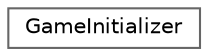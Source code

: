 digraph "Graphical Class Hierarchy"
{
 // LATEX_PDF_SIZE
  bgcolor="transparent";
  edge [fontname=Helvetica,fontsize=10,labelfontname=Helvetica,labelfontsize=10];
  node [fontname=Helvetica,fontsize=10,shape=box,height=0.2,width=0.4];
  rankdir="LR";
  Node0 [id="Node000000",label="GameInitializer",height=0.2,width=0.4,color="grey40", fillcolor="white", style="filled",URL="$class_game_initializer.html",tooltip="The GameInitializer class provides methods for initializing and managing the game."];
}
